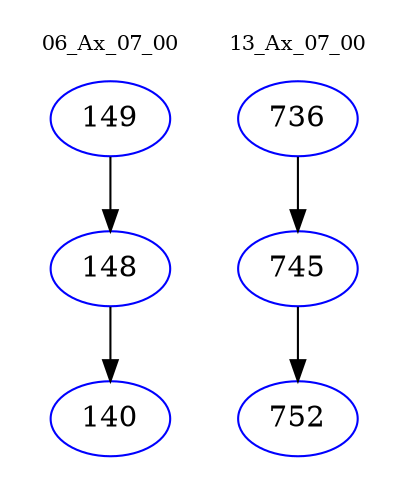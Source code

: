 digraph{
subgraph cluster_0 {
color = white
label = "06_Ax_07_00";
fontsize=10;
T0_149 [label="149", color="blue"]
T0_149 -> T0_148 [color="black"]
T0_148 [label="148", color="blue"]
T0_148 -> T0_140 [color="black"]
T0_140 [label="140", color="blue"]
}
subgraph cluster_1 {
color = white
label = "13_Ax_07_00";
fontsize=10;
T1_736 [label="736", color="blue"]
T1_736 -> T1_745 [color="black"]
T1_745 [label="745", color="blue"]
T1_745 -> T1_752 [color="black"]
T1_752 [label="752", color="blue"]
}
}
